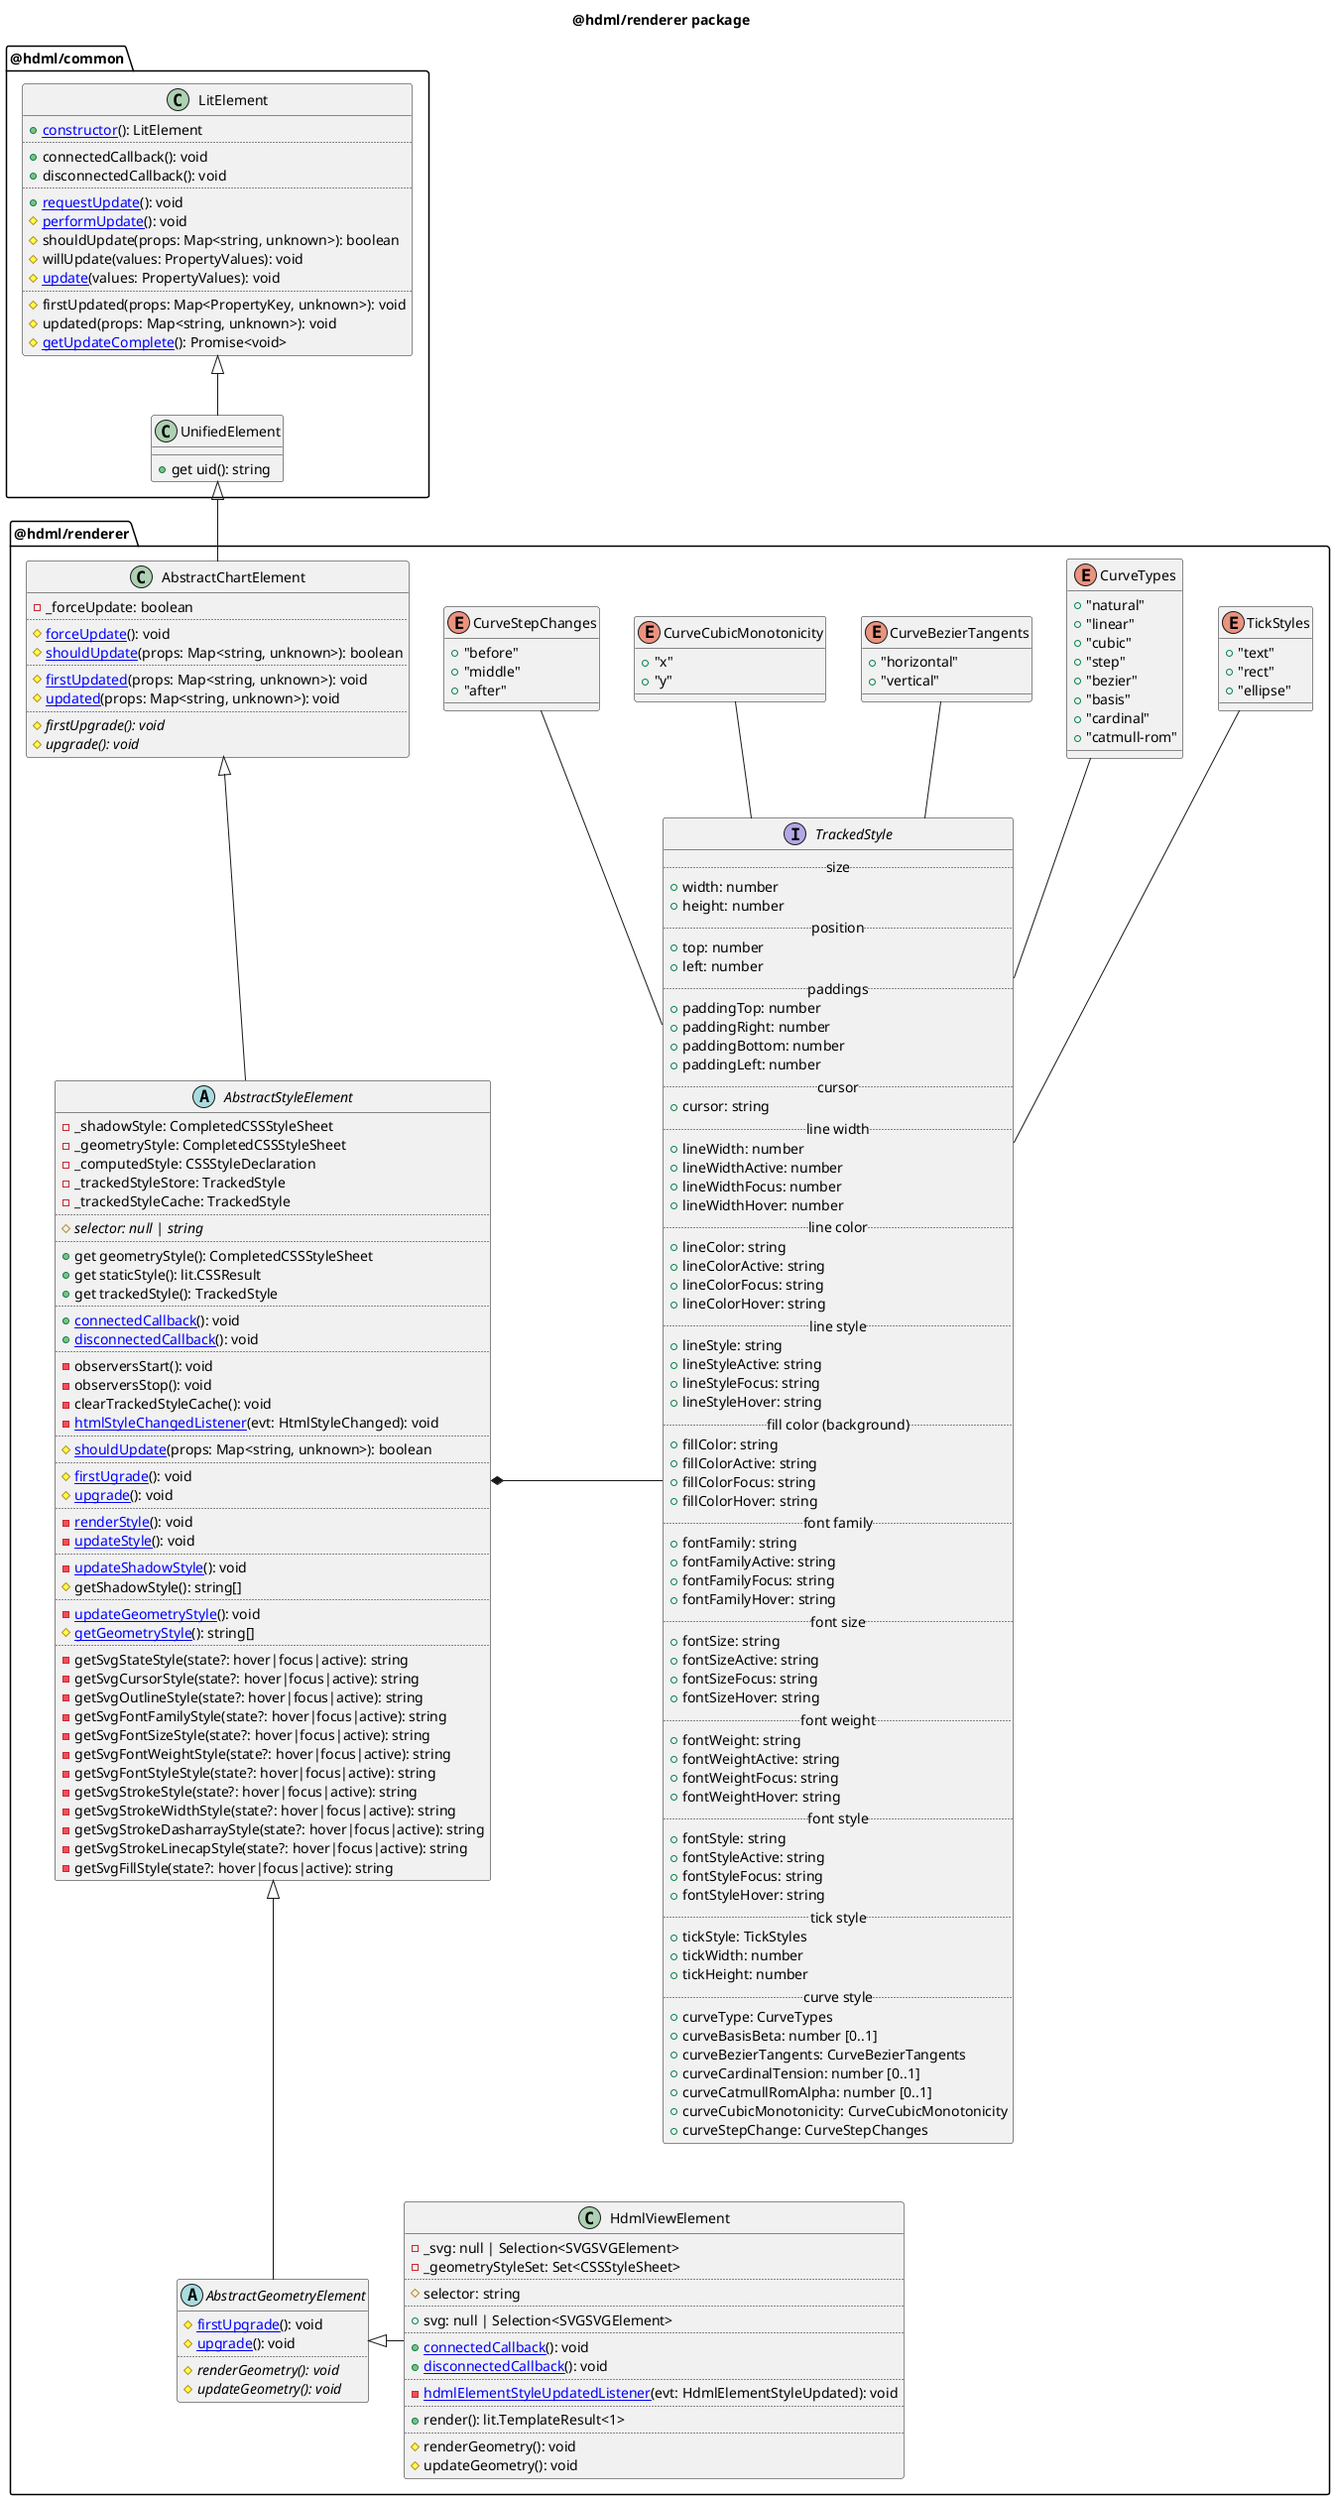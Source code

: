 @startuml package
  title @hdml/renderer package

  package "@hdml/common" as common {
    class LitElement [[https://lit.dev/docs/api/LitElement/]] {
      +[[./LitElement_constructor.svg constructor]](): LitElement
      ..
      +connectedCallback(): void
      +disconnectedCallback(): void
      ..
      +[[./LitElement_requestUpdate.svg requestUpdate]](): void
      #[[./LitElement_performUpdate.svg performUpdate]](): void
      #shouldUpdate(props: Map<string, unknown>): boolean
      #willUpdate(values: PropertyValues): void
      #[[./LitElement_update.svg update]](values: PropertyValues): void
      ..
      #firstUpdated(props: Map<PropertyKey, unknown>): void
      #updated(props: Map<string, unknown>): void
      #[[./LitElement_getUpdateComplete.svg getUpdateComplete]](): Promise<void>
    }

    class UnifiedElement extends LitElement {
      +get uid(): string
    }
  }

  package "@hdml/renderer" as renderer {
    enum TickStyles {
      +"text"
      +"rect"
      +"ellipse"
    }

    enum CurveTypes {
      +"natural"
      +"linear"
      +"cubic"
      +"step"
      +"bezier"
      +"basis"
      +"cardinal"
      +"catmull-rom"
    }

    enum CurveBezierTangents {
      +"horizontal"
      +"vertical"
    }

    enum CurveCubicMonotonicity {
      +"x"
      +"y"
    }

    enum CurveStepChanges {
      +"before"
      +"middle"
      +"after"
    }

    interface TrackedStyle {
      ..size..
      +width: number
      +height: number
      ..position..
      +top: number
      +left: number
      ..paddings..
      +paddingTop: number
      +paddingRight: number
      +paddingBottom: number
      +paddingLeft: number
      ..cursor..
      +cursor: string
      ..line width..
      +lineWidth: number
      +lineWidthActive: number
      +lineWidthFocus: number
      +lineWidthHover: number
      ..line color..
      +lineColor: string
      +lineColorActive: string
      +lineColorFocus: string
      +lineColorHover: string
      ..line style..
      +lineStyle: string
      +lineStyleActive: string
      +lineStyleFocus: string
      +lineStyleHover: string
      ..fill color (background)..
      +fillColor: string
      +fillColorActive: string
      +fillColorFocus: string
      +fillColorHover: string
      ..font family..
      +fontFamily: string
      +fontFamilyActive: string
      +fontFamilyFocus: string
      +fontFamilyHover: string
      ..font size..
      +fontSize: string
      +fontSizeActive: string
      +fontSizeFocus: string
      +fontSizeHover: string
      ..font weight..
      +fontWeight: string
      +fontWeightActive: string
      +fontWeightFocus: string
      +fontWeightHover: string
      ..font style..
      +fontStyle: string
      +fontStyleActive: string
      +fontStyleFocus: string
      +fontStyleHover: string
      ..tick style..
      +tickStyle: TickStyles
      +tickWidth: number
      +tickHeight: number
      ..curve style..
      +curveType: CurveTypes
      +curveBasisBeta: number [0..1]
      +curveBezierTangents: CurveBezierTangents
      +curveCardinalTension: number [0..1]
      +curveCatmullRomAlpha: number [0..1]
      +curveCubicMonotonicity: CurveCubicMonotonicity
      +curveStepChange: CurveStepChanges
    }
    TickStyles -- TrackedStyle
    CurveTypes -- TrackedStyle
    CurveBezierTangents -- TrackedStyle
    CurveCubicMonotonicity -- TrackedStyle
    CurveStepChanges -- TrackedStyle

    class AbstractChartElement {
      -_forceUpdate: boolean
      ..
      #[[./AbstractChartElement_forceUpdate.svg forceUpdate]](): void
      #[[./AbstractChartElement_shouldUpdate.svg shouldUpdate]](props: Map<string, unknown>): boolean
      ..
      #[[./AbstractChartElement_firstUpdated.svg firstUpdated]](props: Map<string, unknown>): void
      #[[./AbstractChartElement_updated.svg updated]](props: Map<string, unknown>): void
      ..
      #{abstract} firstUpgrade(): void
      #{abstract} upgrade(): void
    }
    UnifiedElement <|-- AbstractChartElement

    abstract class AbstractStyleElement {
      -_shadowStyle: CompletedCSSStyleSheet
      -_geometryStyle: CompletedCSSStyleSheet
      -_computedStyle: CSSStyleDeclaration
      -_trackedStyleStore: TrackedStyle
      -_trackedStyleCache: TrackedStyle
      ..
      #{abstract} selector: null | string
      ..
      +get geometryStyle(): CompletedCSSStyleSheet
      +get staticStyle(): lit.CSSResult
      +get trackedStyle(): TrackedStyle
      ..
      +[[./AbstractStyleElement_connectedCallback.svg connectedCallback]](): void
      +[[./AbstractStyleElement_disconnectedCallback.svg disconnectedCallback]](): void
      ..
      -observersStart(): void
      -observersStop(): void
      -clearTrackedStyleCache(): void
      -[[./AbstractStyleElement_htmlStyleChangedListener.svg htmlStyleChangedListener]](evt: HtmlStyleChanged): void
      ..
      #[[./AbstractStyleElement_shouldUpdate.svg shouldUpdate]](props: Map<string, unknown>): boolean
      ..
      #[[./AbstractStyleElement_firstUpgrade.svg firstUgrade]](): void
      #[[./AbstractStyleElement_upgrade.svg upgrade]](): void
      ..
      -[[./AbstractStyleElement_renderStyle.svg renderStyle]](): void
      -[[./AbstractStyleElement_updateStyle.svg updateStyle]](): void
      ..
      -[[./AbstractStyleElement_updateShadowStyle.svg updateShadowStyle]](): void
      #getShadowStyle(): string[]
      ..
      -[[./AbstractStyleElement_updateGeometryStyle.svg updateGeometryStyle]](): void
      #[[./AbstractStyleElement_getGeometryStyle.svg getGeometryStyle]](): string[]
      ..
      -getSvgStateStyle(state?: hover|focus|active): string
      -getSvgCursorStyle(state?: hover|focus|active): string
      -getSvgOutlineStyle(state?: hover|focus|active): string
      -getSvgFontFamilyStyle(state?: hover|focus|active): string
      -getSvgFontSizeStyle(state?: hover|focus|active): string
      -getSvgFontWeightStyle(state?: hover|focus|active): string
      -getSvgFontStyleStyle(state?: hover|focus|active): string
      -getSvgStrokeStyle(state?: hover|focus|active): string
      -getSvgStrokeWidthStyle(state?: hover|focus|active): string
      -getSvgStrokeDasharrayStyle(state?: hover|focus|active): string
      -getSvgStrokeLinecapStyle(state?: hover|focus|active): string
      -getSvgFillStyle(state?: hover|focus|active): string
    }
    AbstractChartElement <|-- AbstractStyleElement
    AbstractStyleElement *- TrackedStyle

    abstract class AbstractGeometryElement {
      #[[./AbstractGeometryElement_firstUpgrade.svg firstUpgrade]](): void
      #[[./AbstractGeometryElement_upgrade.svg upgrade]](): void
      ..
      #{abstract} renderGeometry(): void
      #{abstract} updateGeometry(): void
    }
    AbstractStyleElement <|-- AbstractGeometryElement

    class HdmlViewElement {
      -_svg: null | Selection<SVGSVGElement>
      -_geometryStyleSet: Set<CSSStyleSheet>
      ..
      #selector: string
      ..
      +svg: null | Selection<SVGSVGElement>
      ..
      +[[./HdmlViewElement_connectedCallback.svg connectedCallback]](): void
      +[[./HdmlViewElement_disconnectedCallback.svg disconnectedCallback]](): void
      ..
      -[[./HdmlViewElement_hdmlElementStyleUpdatedListener.svg hdmlElementStyleUpdatedListener]](evt: HdmlElementStyleUpdated): void
      ..
      +render(): lit.TemplateResult<1>
      ..
      #renderGeometry(): void
      #updateGeometry(): void
    }
    AbstractGeometryElement <|- HdmlViewElement
  }
@enduml

@startuml LitElement_constructor
  title LitElement#constructor()

  start
    :[[./LitElement_requestUpdate.svg this.requestUpdate()]] ]
  end
@enduml

@startuml LitElement_requestUpdate
  title LitElement#requestUpdate()

  start
    :Adding request to the queue,\nasync dequeue.|
    :[[./LitElement_performUpdate.svg this.performUpdate()]] ]
  end
@enduml

@startuml LitElement_performUpdate
  title LitElement#performUpdate()

  start

    group Update
      if (this.shouldUpdate()) then (yes)
        :this.willUpdate()]
        :[[./LitElement_update.svg this.update()]] ]
      endif
    end group

    group PostUpdate
      if (!this.hasUpdated) then (yes)
        :this.firstUpdated()]
      endif
      :this.updated()]
      :[[./LitElement_getUpdateComplete.svg this.getUpdateComplete()]] ]
    end group

  end
@enduml

@startuml LitElement_update
  title LitElement#update()

  start
    :Reflects property values to attributes.]
    :this.render()]
  end
@enduml

@startuml LitElement_getUpdateComplete
  title LitElement#getUpdateComplete()

  start
    :resolve(this.updateComplete)]
  end
@enduml

@startuml AbstractChartElement_forceUpdate
  title AbstractChartElement#forceUpdate()

  start
    :this._forceUpdate = true]
    :this.[[./LitElement_requestUpdate.svg requestUpdate]]()]
  end
@enduml

@startuml AbstractChartElement_shouldUpdate
  title AbstractChartElement#shouldUpdate()

  start
    if (this._forceUpdate === true) then (yes)
      :res = true]
    else (no)
      :res = false]
    endif
    :this._forceUpdate = false]
    :return res/
  end
@enduml

@startuml AbstractChartElement_firstUpdated
  title AbstractChartElement#firstUpdated()

  start
    :setTimeout(this.firstUpgrade)]
  end
@enduml

@startuml AbstractChartElement_updated
  title AbstractChartElement#updated()

  start
    :setTimeout(this.upgrade)]
  end
@enduml

@startuml AbstractStyleElement_firstUpgrade
  title AbstractStyleElement#firstUpgrade()

  start
    :this.[[./AbstractStyleElement_renderStyle.svg renderStyle]]()]
    :this.dispatchEvent("HdmlElementStyleAdded")]
  end
@enduml

@startuml AbstractStyleElement_upgrade
  title AbstractStyleElement#upgrade()

  start
    :this.[[./AbstractStyleElement_updateStyle.svg updateStyle]]()]
    :this.dispatchEvent("HdmlElementStyleUpdated")]
  end
@enduml

@startuml AbstractStyleElement_connectedCallback
  title AbstractStyleElement#connectedCallback()

  start
    :super.connectedCallback()]
    :window.addEventListener("HtmlStyleUpdated", this.[[./AbstractStyleElement_htmlStyleChangedListener.svg htmlStyleChangedListener]])]
    :this.observersStart()]
  end
@enduml

@startuml AbstractStyleElement_disconnectedCallback
  title AbstractStyleElement#disconnectedCallback()

  start
    :super.disconnectedCallback()]
    :window.removeEventListener("HtmlStyleUpdated", this.[[./AbstractStyleElement_htmlStyleChangedListener.svg htmlStyleChangedListener]])]
    :this.observersStop()]
  end
@enduml

@startuml AbstractStyleElement_htmlStyleChangedListener
  title AbstractStyleElement#htmlStyleChangedListener()

  start
    :this.clearTrackedStyleCache()]
    :this.[[./AbstractChartElement_forceUpdate.svg forceUpdate]]()]
  end
@enduml

@startuml AbstractStyleElement_shouldUpdate
  title AbstractStyleElement#shouldUpdate()

  start
    if (this._trackedStyleCache !== this._trackedStyleStore) then (yes)
      :return true/
    else (no)
      :return super.[[./AbstractChartElement_shouldUpdate.svg shouldUpdate]]() /
    endif
  end
@enduml

@startuml AbstractStyleElement_renderStyle
  title AbstractStyleElement#renderStyle()

  start
    :lit.adoptStyles(this.renderRoot, [this.staticStyle, ...this._shadowStyle])]
  end
@enduml

@startuml AbstractStyleElement_updateStyle
  title AbstractStyleElement#updateStyle()

  start
    :this._trackedStyleStore = ...this._trackedStyleCache]
    :this.[[./AbstractStyleElement_updateShadowStyle.svg updateShadowStyle]]()]
    :this.[[./AbstractStyleElement_updateGeometryStyle.svg updateGeometryStyle]]()]
  end
@enduml

@startuml AbstractStyleElement_updateShadowStyle
  title AbstractStyleElement#updateShadowStyle()

  start
    :styles = this.getShadowStyle()]
    while (i = this._shadowStyle.cssRules.length - 1; i >= 0; i--)
      :this._shadowStyle.deleteRule(i)]
    endwhile
    while (styles.forEach(rule))
      :this._shadowStyle.insertRule(rule)]
    endwhile
  end
@enduml

@startuml AbstractStyleElement_updateGeometryStyle
  title AbstractStyleElement#updateGeometryStyle()

  start
    :styles = this.[[./AbstractStyleElement_getGeometryStyle.svg getGeometryStyle]]()]
    while (i = this.geometryStyle.cssRules.length - 1; i >= 0; i--)
      :this.geometryStyle.deleteRule(i)]
    endwhile
    while (styles.forEach(rule))
      :this.geometryStyle.insertRule(rule)]
    endwhile
  end
@enduml

@startuml AbstractStyleElement_getGeometryStyle
  title AbstractStyleElement#getGeometryStyle()

  start
    :default = getSvgStateStyle()]
    :active = getSvgStateStyle("active")]
    :focus = getSvgStateStyle("focus")]
    :hover = getSvgStateStyle("hover")]
    :return [default, active, focus, hover] /
  end
@enduml

@startuml AbstractGeometryElement_firstUpgrade
  title AbstractGeometryElement#firstUpgrade()

  start
    :super.[[./AbstractStyleElement_firstUpgrade.svg firstUpgrade]]()]
    :this.renderGeometry()]
    :this.dispatchEvent("HdmlElementGeometryAdded")]
  end
@enduml

@startuml AbstractGeometryElement_upgrade
  title AbstractGeometryElement#upgrade()

  start
    :super.[[./AbstractStyleElement_upgrade.svg upgrade]]()]
    :this.updateGeometry()]
    :this.dispatchEvent("HdmlElementGeometryUpdated")]
  end
@enduml

@startuml HdmlViewElement_connectedCallback
  title HdmlViewElement#connectedCallback()

  start
    :super.[[./AbstractStyleElement_connectedCallback.svg connectedCallback]]()]
    :window.addEventListener("HdmlElementStyleUpdated", this.[[./HdmlViewElement_hdmlElementStyleUpdatedListener.svg hdmlElementStyleUpdatedListener]])]
  end
@enduml

@startuml HdmlViewElement_disconnectedCallback
  title HdmlViewElement#disconnectedCallback()

  start
    :super.[[./AbstractStyleElement_disconnectedCallback.svg connectedCallback]]()]
    :window.removeEventListener("HdmlElementStyleUpdated", this.[[./HdmlViewElement_hdmlElementStyleUpdatedListener.svg hdmlElementStyleUpdatedListener]])]
  end
@enduml

@startuml HdmlViewElement_hdmlElementStyleUpdatedListener
  title HdmlViewElement#hdmlElementStyleUpdatedListener()

  start
    :evt/
    if (!this._geometryStyleSet.has(evt.target.geometryStyle)) (yes)
      :this._geometryStyleSet.add(stylesheet)]
      :lit.adoptStyles(this.renderRoot, [this.staticStyle, ...this._geometryStyleSet.values()])]
    endif
  end
@enduml